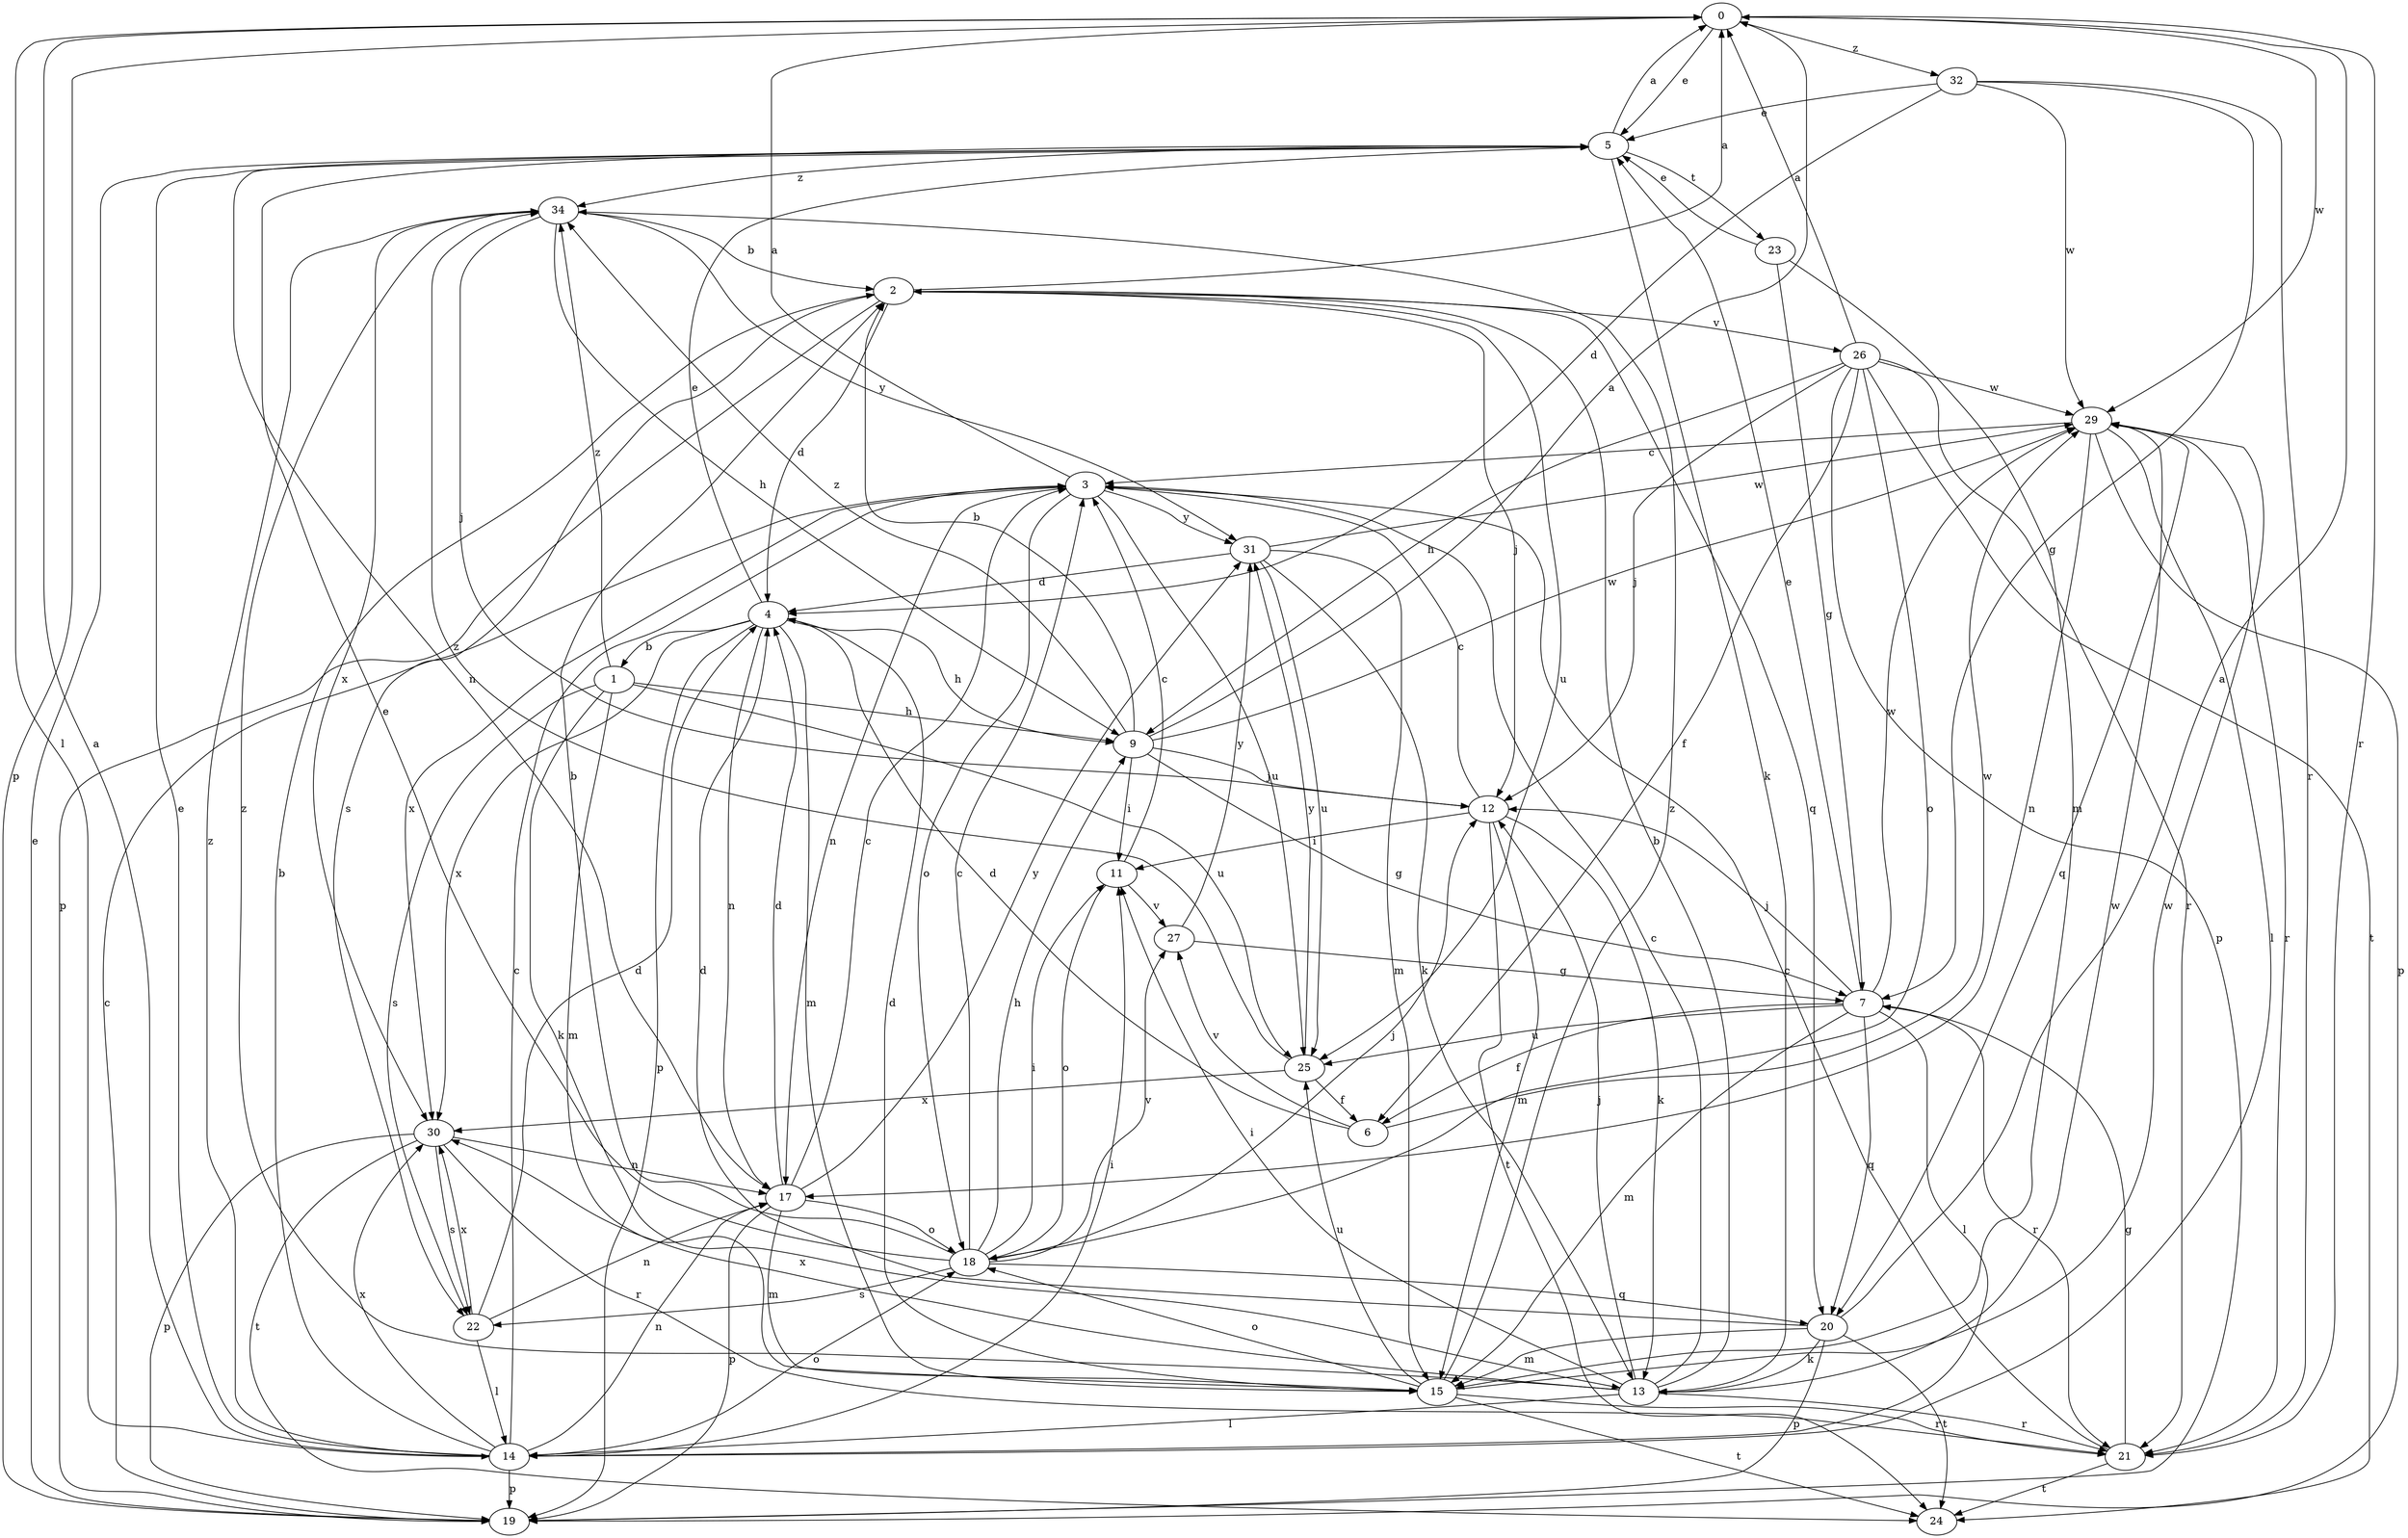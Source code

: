 strict digraph  {
0;
1;
2;
3;
4;
5;
6;
7;
9;
11;
12;
13;
14;
15;
17;
18;
19;
20;
21;
22;
23;
24;
25;
26;
27;
29;
30;
31;
32;
34;
0 -> 5  [label=e];
0 -> 14  [label=l];
0 -> 19  [label=p];
0 -> 21  [label=r];
0 -> 29  [label=w];
0 -> 32  [label=z];
1 -> 9  [label=h];
1 -> 13  [label=k];
1 -> 15  [label=m];
1 -> 22  [label=s];
1 -> 25  [label=u];
1 -> 34  [label=z];
2 -> 0  [label=a];
2 -> 4  [label=d];
2 -> 12  [label=j];
2 -> 19  [label=p];
2 -> 20  [label=q];
2 -> 22  [label=s];
2 -> 25  [label=u];
2 -> 26  [label=v];
3 -> 0  [label=a];
3 -> 17  [label=n];
3 -> 18  [label=o];
3 -> 25  [label=u];
3 -> 30  [label=x];
3 -> 31  [label=y];
4 -> 1  [label=b];
4 -> 5  [label=e];
4 -> 9  [label=h];
4 -> 15  [label=m];
4 -> 17  [label=n];
4 -> 19  [label=p];
4 -> 30  [label=x];
5 -> 0  [label=a];
5 -> 13  [label=k];
5 -> 17  [label=n];
5 -> 23  [label=t];
5 -> 34  [label=z];
6 -> 4  [label=d];
6 -> 27  [label=v];
6 -> 29  [label=w];
7 -> 5  [label=e];
7 -> 6  [label=f];
7 -> 12  [label=j];
7 -> 14  [label=l];
7 -> 15  [label=m];
7 -> 20  [label=q];
7 -> 21  [label=r];
7 -> 25  [label=u];
7 -> 29  [label=w];
9 -> 0  [label=a];
9 -> 2  [label=b];
9 -> 7  [label=g];
9 -> 11  [label=i];
9 -> 12  [label=j];
9 -> 29  [label=w];
9 -> 34  [label=z];
11 -> 3  [label=c];
11 -> 18  [label=o];
11 -> 27  [label=v];
12 -> 3  [label=c];
12 -> 11  [label=i];
12 -> 13  [label=k];
12 -> 15  [label=m];
12 -> 24  [label=t];
13 -> 2  [label=b];
13 -> 3  [label=c];
13 -> 11  [label=i];
13 -> 12  [label=j];
13 -> 14  [label=l];
13 -> 21  [label=r];
13 -> 29  [label=w];
13 -> 30  [label=x];
13 -> 34  [label=z];
14 -> 0  [label=a];
14 -> 2  [label=b];
14 -> 3  [label=c];
14 -> 5  [label=e];
14 -> 11  [label=i];
14 -> 17  [label=n];
14 -> 18  [label=o];
14 -> 19  [label=p];
14 -> 30  [label=x];
14 -> 34  [label=z];
15 -> 4  [label=d];
15 -> 18  [label=o];
15 -> 21  [label=r];
15 -> 24  [label=t];
15 -> 25  [label=u];
15 -> 29  [label=w];
15 -> 34  [label=z];
17 -> 3  [label=c];
17 -> 4  [label=d];
17 -> 15  [label=m];
17 -> 18  [label=o];
17 -> 19  [label=p];
17 -> 31  [label=y];
18 -> 2  [label=b];
18 -> 3  [label=c];
18 -> 5  [label=e];
18 -> 9  [label=h];
18 -> 11  [label=i];
18 -> 12  [label=j];
18 -> 20  [label=q];
18 -> 22  [label=s];
18 -> 27  [label=v];
19 -> 3  [label=c];
19 -> 5  [label=e];
20 -> 0  [label=a];
20 -> 4  [label=d];
20 -> 13  [label=k];
20 -> 15  [label=m];
20 -> 19  [label=p];
20 -> 24  [label=t];
21 -> 3  [label=c];
21 -> 7  [label=g];
21 -> 24  [label=t];
22 -> 4  [label=d];
22 -> 14  [label=l];
22 -> 17  [label=n];
22 -> 30  [label=x];
23 -> 5  [label=e];
23 -> 7  [label=g];
23 -> 15  [label=m];
25 -> 6  [label=f];
25 -> 30  [label=x];
25 -> 31  [label=y];
25 -> 34  [label=z];
26 -> 0  [label=a];
26 -> 6  [label=f];
26 -> 9  [label=h];
26 -> 12  [label=j];
26 -> 18  [label=o];
26 -> 19  [label=p];
26 -> 21  [label=r];
26 -> 24  [label=t];
26 -> 29  [label=w];
27 -> 7  [label=g];
27 -> 31  [label=y];
29 -> 3  [label=c];
29 -> 14  [label=l];
29 -> 17  [label=n];
29 -> 19  [label=p];
29 -> 20  [label=q];
29 -> 21  [label=r];
30 -> 17  [label=n];
30 -> 19  [label=p];
30 -> 21  [label=r];
30 -> 22  [label=s];
30 -> 24  [label=t];
31 -> 4  [label=d];
31 -> 13  [label=k];
31 -> 15  [label=m];
31 -> 25  [label=u];
31 -> 29  [label=w];
32 -> 4  [label=d];
32 -> 5  [label=e];
32 -> 7  [label=g];
32 -> 21  [label=r];
32 -> 29  [label=w];
34 -> 2  [label=b];
34 -> 9  [label=h];
34 -> 12  [label=j];
34 -> 30  [label=x];
34 -> 31  [label=y];
}
